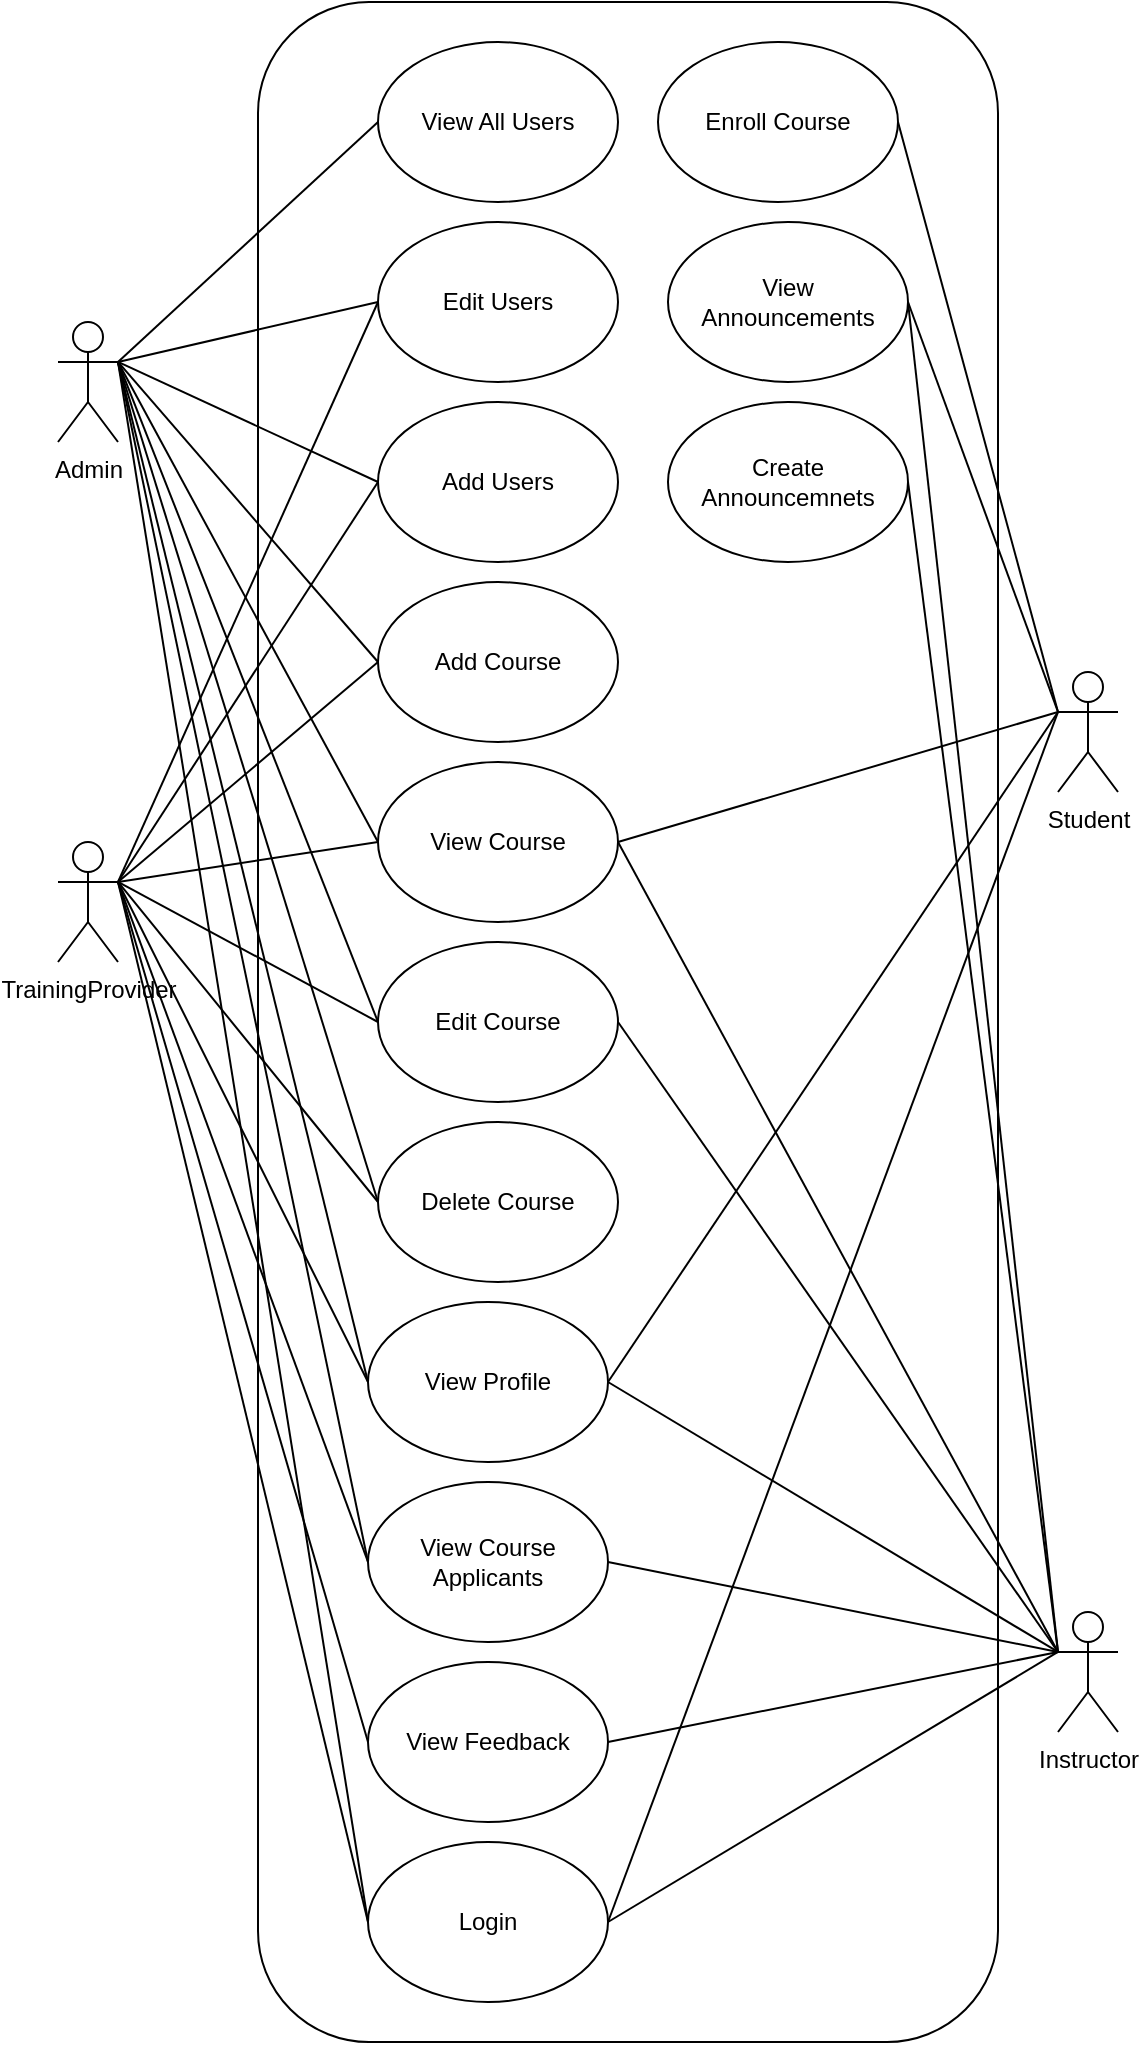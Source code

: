 <mxfile>
    <diagram name="Page-1" id="dcXG_9e3pmitXngUCGM_">
        <mxGraphModel dx="1248" dy="1183" grid="1" gridSize="10" guides="1" tooltips="1" connect="1" arrows="1" fold="1" page="1" pageScale="1" pageWidth="850" pageHeight="1100" math="0" shadow="0">
            <root>
                <mxCell id="0"/>
                <mxCell id="1" parent="0"/>
                <mxCell id="EVs5yKBDfv-kdC5_m1X9-1" value="" style="rounded=1;whiteSpace=wrap;html=1;" parent="1" vertex="1">
                    <mxGeometry x="160" width="370" height="1020" as="geometry"/>
                </mxCell>
                <mxCell id="EVs5yKBDfv-kdC5_m1X9-11" style="rounded=0;orthogonalLoop=1;jettySize=auto;html=1;exitX=0;exitY=0.5;exitDx=0;exitDy=0;entryX=1;entryY=0.333;entryDx=0;entryDy=0;entryPerimeter=0;endArrow=none;endFill=0;" parent="1" source="EVs5yKBDfv-kdC5_m1X9-2" target="EVs5yKBDfv-kdC5_m1X9-10" edge="1">
                    <mxGeometry relative="1" as="geometry"/>
                </mxCell>
                <mxCell id="EVs5yKBDfv-kdC5_m1X9-2" value="View All Users" style="ellipse;whiteSpace=wrap;html=1;" parent="1" vertex="1">
                    <mxGeometry x="220" y="20" width="120" height="80" as="geometry"/>
                </mxCell>
                <mxCell id="EVs5yKBDfv-kdC5_m1X9-12" style="rounded=0;orthogonalLoop=1;jettySize=auto;html=1;exitX=0;exitY=0.5;exitDx=0;exitDy=0;entryX=1;entryY=0.333;entryDx=0;entryDy=0;entryPerimeter=0;endArrow=none;endFill=0;" parent="1" source="EVs5yKBDfv-kdC5_m1X9-4" target="EVs5yKBDfv-kdC5_m1X9-10" edge="1">
                    <mxGeometry relative="1" as="geometry"/>
                </mxCell>
                <mxCell id="10" style="edgeStyle=none;html=1;exitX=0;exitY=0.5;exitDx=0;exitDy=0;entryX=1;entryY=0.333;entryDx=0;entryDy=0;entryPerimeter=0;endArrow=none;endFill=0;" edge="1" parent="1" source="EVs5yKBDfv-kdC5_m1X9-4" target="9">
                    <mxGeometry relative="1" as="geometry"/>
                </mxCell>
                <mxCell id="EVs5yKBDfv-kdC5_m1X9-4" value="Edit Users" style="ellipse;whiteSpace=wrap;html=1;" parent="1" vertex="1">
                    <mxGeometry x="220" y="110" width="120" height="80" as="geometry"/>
                </mxCell>
                <mxCell id="2" style="edgeStyle=none;html=1;exitX=0;exitY=0.5;exitDx=0;exitDy=0;entryX=1;entryY=0.333;entryDx=0;entryDy=0;entryPerimeter=0;endArrow=none;endFill=0;" edge="1" parent="1" source="EVs5yKBDfv-kdC5_m1X9-5" target="EVs5yKBDfv-kdC5_m1X9-10">
                    <mxGeometry relative="1" as="geometry"/>
                </mxCell>
                <mxCell id="11" style="edgeStyle=none;html=1;exitX=0;exitY=0.5;exitDx=0;exitDy=0;endArrow=none;endFill=0;entryX=1;entryY=0.333;entryDx=0;entryDy=0;entryPerimeter=0;" edge="1" parent="1" source="EVs5yKBDfv-kdC5_m1X9-5" target="9">
                    <mxGeometry relative="1" as="geometry">
                        <mxPoint x="140.0" y="610" as="targetPoint"/>
                    </mxGeometry>
                </mxCell>
                <mxCell id="EVs5yKBDfv-kdC5_m1X9-5" value="Add Users" style="ellipse;whiteSpace=wrap;html=1;" parent="1" vertex="1">
                    <mxGeometry x="220" y="200" width="120" height="80" as="geometry"/>
                </mxCell>
                <mxCell id="3" style="edgeStyle=none;html=1;exitX=0;exitY=0.5;exitDx=0;exitDy=0;entryX=1;entryY=0.333;entryDx=0;entryDy=0;entryPerimeter=0;endArrow=none;endFill=0;" edge="1" parent="1" source="EVs5yKBDfv-kdC5_m1X9-6" target="EVs5yKBDfv-kdC5_m1X9-10">
                    <mxGeometry relative="1" as="geometry"/>
                </mxCell>
                <mxCell id="12" style="edgeStyle=none;html=1;exitX=0;exitY=0.5;exitDx=0;exitDy=0;entryX=1;entryY=0.333;entryDx=0;entryDy=0;entryPerimeter=0;endArrow=none;endFill=0;" edge="1" parent="1" source="EVs5yKBDfv-kdC5_m1X9-6" target="9">
                    <mxGeometry relative="1" as="geometry"/>
                </mxCell>
                <mxCell id="EVs5yKBDfv-kdC5_m1X9-6" value="Add Course" style="ellipse;whiteSpace=wrap;html=1;" parent="1" vertex="1">
                    <mxGeometry x="220" y="290" width="120" height="80" as="geometry"/>
                </mxCell>
                <mxCell id="4" style="edgeStyle=none;html=1;exitX=0;exitY=0.5;exitDx=0;exitDy=0;entryX=1;entryY=0.333;entryDx=0;entryDy=0;entryPerimeter=0;endArrow=none;endFill=0;" edge="1" parent="1" source="EVs5yKBDfv-kdC5_m1X9-7" target="EVs5yKBDfv-kdC5_m1X9-10">
                    <mxGeometry relative="1" as="geometry"/>
                </mxCell>
                <mxCell id="13" style="edgeStyle=none;html=1;exitX=0;exitY=0.5;exitDx=0;exitDy=0;entryX=1;entryY=0.333;entryDx=0;entryDy=0;entryPerimeter=0;endArrow=none;endFill=0;" edge="1" parent="1" source="EVs5yKBDfv-kdC5_m1X9-7" target="9">
                    <mxGeometry relative="1" as="geometry"/>
                </mxCell>
                <mxCell id="25" style="edgeStyle=none;html=1;exitX=1;exitY=0.5;exitDx=0;exitDy=0;entryX=0;entryY=0.333;entryDx=0;entryDy=0;entryPerimeter=0;endArrow=none;endFill=0;" edge="1" parent="1" source="EVs5yKBDfv-kdC5_m1X9-7" target="24">
                    <mxGeometry relative="1" as="geometry"/>
                </mxCell>
                <mxCell id="34" style="edgeStyle=none;html=1;exitX=1;exitY=0.5;exitDx=0;exitDy=0;entryX=0;entryY=0.333;entryDx=0;entryDy=0;entryPerimeter=0;endArrow=none;endFill=0;" edge="1" parent="1" source="EVs5yKBDfv-kdC5_m1X9-7" target="32">
                    <mxGeometry relative="1" as="geometry"/>
                </mxCell>
                <mxCell id="EVs5yKBDfv-kdC5_m1X9-7" value="View Course" style="ellipse;whiteSpace=wrap;html=1;" parent="1" vertex="1">
                    <mxGeometry x="220" y="380" width="120" height="80" as="geometry"/>
                </mxCell>
                <mxCell id="5" style="edgeStyle=none;html=1;exitX=0;exitY=0.5;exitDx=0;exitDy=0;entryX=1;entryY=0.333;entryDx=0;entryDy=0;entryPerimeter=0;endArrow=none;endFill=0;" edge="1" parent="1" source="EVs5yKBDfv-kdC5_m1X9-8" target="EVs5yKBDfv-kdC5_m1X9-10">
                    <mxGeometry relative="1" as="geometry"/>
                </mxCell>
                <mxCell id="15" style="edgeStyle=none;html=1;exitX=0;exitY=0.5;exitDx=0;exitDy=0;entryX=1;entryY=0.333;entryDx=0;entryDy=0;entryPerimeter=0;endArrow=none;endFill=0;" edge="1" parent="1" source="EVs5yKBDfv-kdC5_m1X9-8" target="9">
                    <mxGeometry relative="1" as="geometry"/>
                </mxCell>
                <mxCell id="30" style="edgeStyle=none;html=1;exitX=1;exitY=0.5;exitDx=0;exitDy=0;entryX=0;entryY=0.333;entryDx=0;entryDy=0;entryPerimeter=0;endArrow=none;endFill=0;" edge="1" parent="1" source="EVs5yKBDfv-kdC5_m1X9-8" target="24">
                    <mxGeometry relative="1" as="geometry"/>
                </mxCell>
                <mxCell id="EVs5yKBDfv-kdC5_m1X9-8" value="Edit Course" style="ellipse;whiteSpace=wrap;html=1;" parent="1" vertex="1">
                    <mxGeometry x="220" y="470" width="120" height="80" as="geometry"/>
                </mxCell>
                <mxCell id="6" style="edgeStyle=none;html=1;exitX=0;exitY=0.5;exitDx=0;exitDy=0;endArrow=none;endFill=0;entryX=1;entryY=0.333;entryDx=0;entryDy=0;entryPerimeter=0;" edge="1" parent="1" source="EVs5yKBDfv-kdC5_m1X9-9" target="EVs5yKBDfv-kdC5_m1X9-10">
                    <mxGeometry relative="1" as="geometry">
                        <mxPoint x="90" y="310" as="targetPoint"/>
                    </mxGeometry>
                </mxCell>
                <mxCell id="14" style="edgeStyle=none;html=1;exitX=0;exitY=0.5;exitDx=0;exitDy=0;entryX=1;entryY=0.333;entryDx=0;entryDy=0;entryPerimeter=0;endArrow=none;endFill=0;" edge="1" parent="1" source="EVs5yKBDfv-kdC5_m1X9-9" target="9">
                    <mxGeometry relative="1" as="geometry"/>
                </mxCell>
                <mxCell id="EVs5yKBDfv-kdC5_m1X9-9" value="Delete Course" style="ellipse;whiteSpace=wrap;html=1;" parent="1" vertex="1">
                    <mxGeometry x="220" y="560" width="120" height="80" as="geometry"/>
                </mxCell>
                <mxCell id="EVs5yKBDfv-kdC5_m1X9-10" value="Admin" style="shape=umlActor;verticalLabelPosition=bottom;verticalAlign=top;html=1;outlineConnect=0;" parent="1" vertex="1">
                    <mxGeometry x="60" y="160" width="30" height="60" as="geometry"/>
                </mxCell>
                <mxCell id="9" value="TrainingProvider" style="shape=umlActor;verticalLabelPosition=bottom;verticalAlign=top;html=1;outlineConnect=0;" vertex="1" parent="1">
                    <mxGeometry x="60" y="420" width="30" height="60" as="geometry"/>
                </mxCell>
                <mxCell id="17" style="edgeStyle=none;html=1;exitX=0;exitY=0.5;exitDx=0;exitDy=0;entryX=1;entryY=0.333;entryDx=0;entryDy=0;entryPerimeter=0;endArrow=none;endFill=0;" edge="1" parent="1" source="16" target="9">
                    <mxGeometry relative="1" as="geometry"/>
                </mxCell>
                <mxCell id="23" style="edgeStyle=none;html=1;exitX=0;exitY=0.5;exitDx=0;exitDy=0;entryX=1;entryY=0.333;entryDx=0;entryDy=0;entryPerimeter=0;endArrow=none;endFill=0;" edge="1" parent="1" source="16" target="EVs5yKBDfv-kdC5_m1X9-10">
                    <mxGeometry relative="1" as="geometry"/>
                </mxCell>
                <mxCell id="29" style="edgeStyle=none;html=1;exitX=1;exitY=0.5;exitDx=0;exitDy=0;entryX=0;entryY=0.333;entryDx=0;entryDy=0;entryPerimeter=0;endArrow=none;endFill=0;" edge="1" parent="1" source="16" target="24">
                    <mxGeometry relative="1" as="geometry"/>
                </mxCell>
                <mxCell id="16" value="View Course Applicants" style="ellipse;whiteSpace=wrap;html=1;" vertex="1" parent="1">
                    <mxGeometry x="215" y="740" width="120" height="80" as="geometry"/>
                </mxCell>
                <mxCell id="19" style="edgeStyle=none;html=1;exitX=0;exitY=0.5;exitDx=0;exitDy=0;entryX=1;entryY=0.333;entryDx=0;entryDy=0;entryPerimeter=0;endArrow=none;endFill=0;" edge="1" parent="1" source="18" target="9">
                    <mxGeometry relative="1" as="geometry"/>
                </mxCell>
                <mxCell id="27" style="edgeStyle=none;html=1;exitX=1;exitY=0.5;exitDx=0;exitDy=0;entryX=0;entryY=0.333;entryDx=0;entryDy=0;entryPerimeter=0;endArrow=none;endFill=0;" edge="1" parent="1" source="18" target="24">
                    <mxGeometry relative="1" as="geometry"/>
                </mxCell>
                <mxCell id="18" value="View Feedback" style="ellipse;whiteSpace=wrap;html=1;" vertex="1" parent="1">
                    <mxGeometry x="215" y="830" width="120" height="80" as="geometry"/>
                </mxCell>
                <mxCell id="21" style="edgeStyle=none;html=1;exitX=0;exitY=0.5;exitDx=0;exitDy=0;entryX=1;entryY=0.333;entryDx=0;entryDy=0;entryPerimeter=0;endArrow=none;endFill=0;" edge="1" parent="1" source="20" target="EVs5yKBDfv-kdC5_m1X9-10">
                    <mxGeometry relative="1" as="geometry"/>
                </mxCell>
                <mxCell id="22" style="edgeStyle=none;html=1;exitX=0;exitY=0.5;exitDx=0;exitDy=0;entryX=1;entryY=0.333;entryDx=0;entryDy=0;entryPerimeter=0;endArrow=none;endFill=0;" edge="1" parent="1" source="20" target="9">
                    <mxGeometry relative="1" as="geometry"/>
                </mxCell>
                <mxCell id="26" style="edgeStyle=none;html=1;exitX=1;exitY=0.5;exitDx=0;exitDy=0;endArrow=none;endFill=0;entryX=0;entryY=0.333;entryDx=0;entryDy=0;entryPerimeter=0;" edge="1" parent="1" source="20" target="24">
                    <mxGeometry relative="1" as="geometry">
                        <mxPoint x="450" y="300" as="targetPoint"/>
                    </mxGeometry>
                </mxCell>
                <mxCell id="33" style="edgeStyle=none;html=1;exitX=1;exitY=0.5;exitDx=0;exitDy=0;entryX=0;entryY=0.333;entryDx=0;entryDy=0;entryPerimeter=0;endArrow=none;endFill=0;" edge="1" parent="1" source="20" target="32">
                    <mxGeometry relative="1" as="geometry"/>
                </mxCell>
                <mxCell id="20" value="View Profile" style="ellipse;whiteSpace=wrap;html=1;" vertex="1" parent="1">
                    <mxGeometry x="215" y="650" width="120" height="80" as="geometry"/>
                </mxCell>
                <mxCell id="24" value="Instructor" style="shape=umlActor;verticalLabelPosition=bottom;verticalAlign=top;html=1;outlineConnect=0;" vertex="1" parent="1">
                    <mxGeometry x="560" y="805" width="30" height="60" as="geometry"/>
                </mxCell>
                <mxCell id="31" style="edgeStyle=none;html=1;exitX=1;exitY=0.5;exitDx=0;exitDy=0;entryX=0;entryY=0.333;entryDx=0;entryDy=0;entryPerimeter=0;endArrow=none;endFill=0;" edge="1" parent="1" source="28" target="24">
                    <mxGeometry relative="1" as="geometry"/>
                </mxCell>
                <mxCell id="28" value="Create Announcemnets" style="ellipse;whiteSpace=wrap;html=1;" vertex="1" parent="1">
                    <mxGeometry x="365" y="200" width="120" height="80" as="geometry"/>
                </mxCell>
                <mxCell id="32" value="Student" style="shape=umlActor;verticalLabelPosition=bottom;verticalAlign=top;html=1;outlineConnect=0;" vertex="1" parent="1">
                    <mxGeometry x="560" y="335" width="30" height="60" as="geometry"/>
                </mxCell>
                <mxCell id="36" style="edgeStyle=none;html=1;exitX=1;exitY=0.5;exitDx=0;exitDy=0;entryX=0;entryY=0.333;entryDx=0;entryDy=0;entryPerimeter=0;endArrow=none;endFill=0;" edge="1" parent="1" source="35" target="32">
                    <mxGeometry relative="1" as="geometry"/>
                </mxCell>
                <mxCell id="35" value="Enroll Course" style="ellipse;whiteSpace=wrap;html=1;" vertex="1" parent="1">
                    <mxGeometry x="360" y="20" width="120" height="80" as="geometry"/>
                </mxCell>
                <mxCell id="38" style="edgeStyle=none;html=1;exitX=1;exitY=0.5;exitDx=0;exitDy=0;entryX=0;entryY=0.333;entryDx=0;entryDy=0;entryPerimeter=0;endArrow=none;endFill=0;" edge="1" parent="1" source="37" target="24">
                    <mxGeometry relative="1" as="geometry"/>
                </mxCell>
                <mxCell id="39" style="edgeStyle=none;html=1;exitX=1;exitY=0.5;exitDx=0;exitDy=0;entryX=0;entryY=0.333;entryDx=0;entryDy=0;entryPerimeter=0;endArrow=none;endFill=0;" edge="1" parent="1" source="37" target="32">
                    <mxGeometry relative="1" as="geometry"/>
                </mxCell>
                <mxCell id="37" value="View&lt;br&gt;Announcements" style="ellipse;whiteSpace=wrap;html=1;" vertex="1" parent="1">
                    <mxGeometry x="365" y="110" width="120" height="80" as="geometry"/>
                </mxCell>
                <mxCell id="41" style="edgeStyle=none;html=1;exitX=1;exitY=0.5;exitDx=0;exitDy=0;entryX=0;entryY=0.333;entryDx=0;entryDy=0;entryPerimeter=0;endArrow=none;endFill=0;" edge="1" parent="1" source="40" target="24">
                    <mxGeometry relative="1" as="geometry"/>
                </mxCell>
                <mxCell id="42" style="edgeStyle=none;html=1;exitX=1;exitY=0.5;exitDx=0;exitDy=0;entryX=0;entryY=0.333;entryDx=0;entryDy=0;entryPerimeter=0;endArrow=none;endFill=0;" edge="1" parent="1" source="40" target="32">
                    <mxGeometry relative="1" as="geometry"/>
                </mxCell>
                <mxCell id="43" style="edgeStyle=none;html=1;exitX=0;exitY=0.5;exitDx=0;exitDy=0;entryX=1;entryY=0.333;entryDx=0;entryDy=0;entryPerimeter=0;endArrow=none;endFill=0;" edge="1" parent="1" source="40" target="9">
                    <mxGeometry relative="1" as="geometry"/>
                </mxCell>
                <mxCell id="44" style="edgeStyle=none;html=1;exitX=0;exitY=0.5;exitDx=0;exitDy=0;entryX=1;entryY=0.333;entryDx=0;entryDy=0;entryPerimeter=0;endArrow=none;endFill=0;" edge="1" parent="1" source="40" target="EVs5yKBDfv-kdC5_m1X9-10">
                    <mxGeometry relative="1" as="geometry"/>
                </mxCell>
                <mxCell id="40" value="Login" style="ellipse;whiteSpace=wrap;html=1;" vertex="1" parent="1">
                    <mxGeometry x="215" y="920" width="120" height="80" as="geometry"/>
                </mxCell>
            </root>
        </mxGraphModel>
    </diagram>
</mxfile>